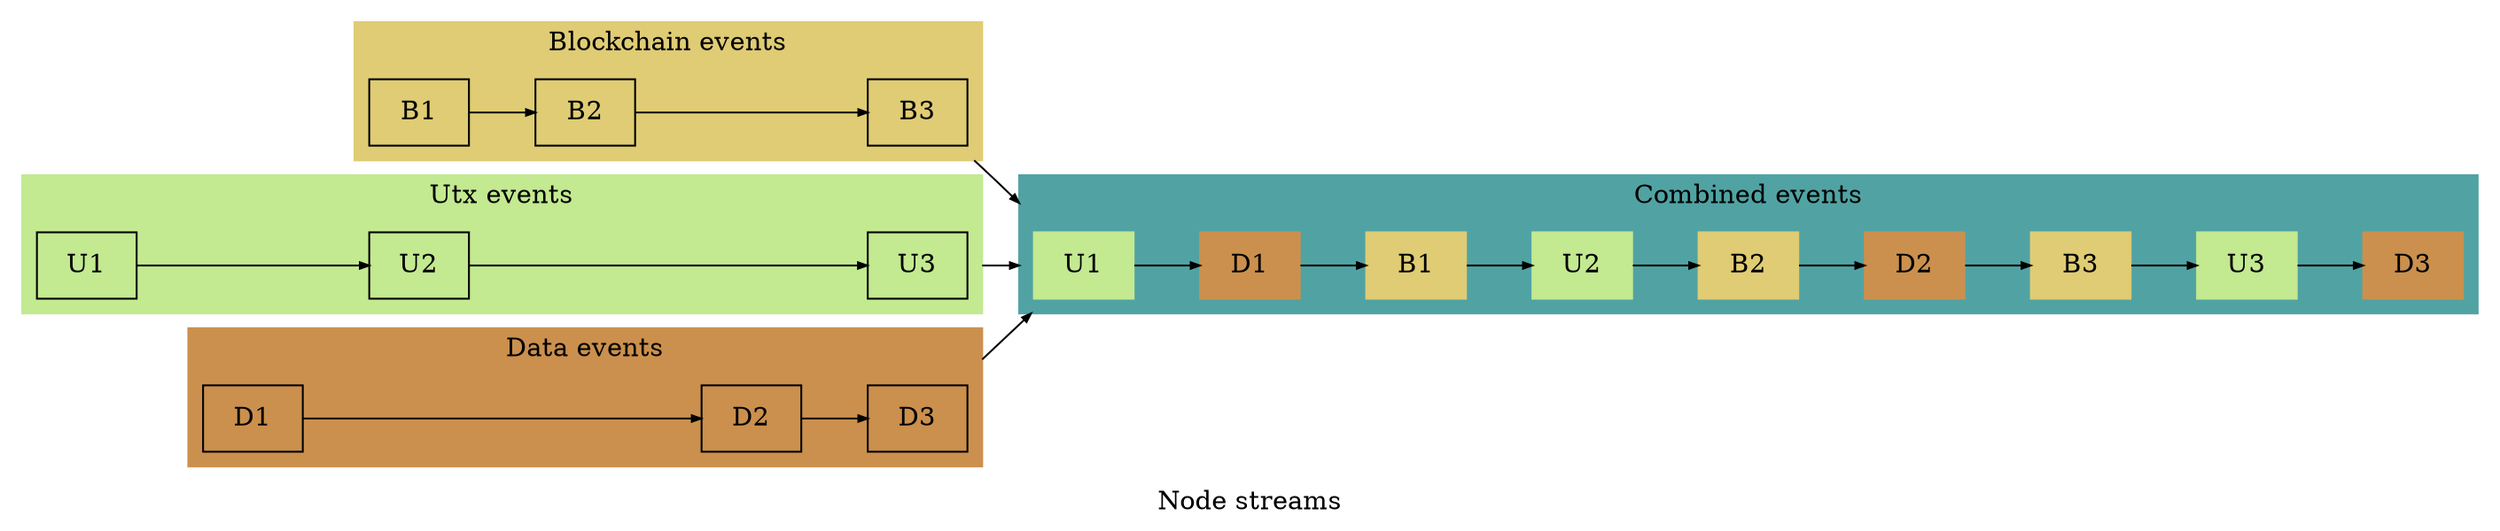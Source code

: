 // @formatter:off
digraph MatcherNodeStreams {
  graph [label="Node streams", newrank="true", rankdir=LR, compound=true]
  node [shape="box"]
  edge [fontsize=11, arrowsize=0.5]

  subgraph cluster_0 {
    B1 -> B2 -> B3

    label = "Blockchain events"
    style = "filled"
    color = "#DFCC74"
  }

  subgraph cluster_1 {
    U1 -> U2 [minlen=2]
    U2 -> U3 [minlen=3]

    label = "Utx events"
    style = "filled"
    color = "#C3E991"
  }

  subgraph cluster_2 {
    D1 -> D2 [minlen=3]
    D2 -> D3

    label = "Data events"
    style = "filled"
    color = "#CB904D"
  }

  subgraph cluster_3 {
    label = "Combined events"
    style = "filled"
    color = "#51A3A3"

    cU1 -> cD1 -> cB1 -> cU2 -> cB2 -> cD2 -> cB3 -> cU3 -> cD3

    cB1 [label="B1", style="filled", color="#DFCC74"]
    cB2 [label="B2", style="filled", color="#DFCC74"]
    cB3 [label="B3", style="filled", color="#DFCC74"]

    cU1 [label="U1", style="filled", color="#C3E991"]
    cU2 [label="U2", style="filled", color="#C3E991"]
    cU3 [label="U3", style="filled", color="#C3E991"]

    cD1 [label="D1", style="filled", color="#CB904D"]
    cD2 [label="D2", style="filled", color="#CB904D"]
    cD3 [label="D3", style="filled", color="#CB904D"]
  }

  B3 -> cU1 [ltail=cluster_0, lhead=cluster_3]
  U3 -> cU1 [ltail=cluster_1, lhead=cluster_3]
  D3 -> cU1 [ltail=cluster_2, lhead=cluster_3]

  {rank = same; B1 U2}
  {rank = same; B3 D3}
}
